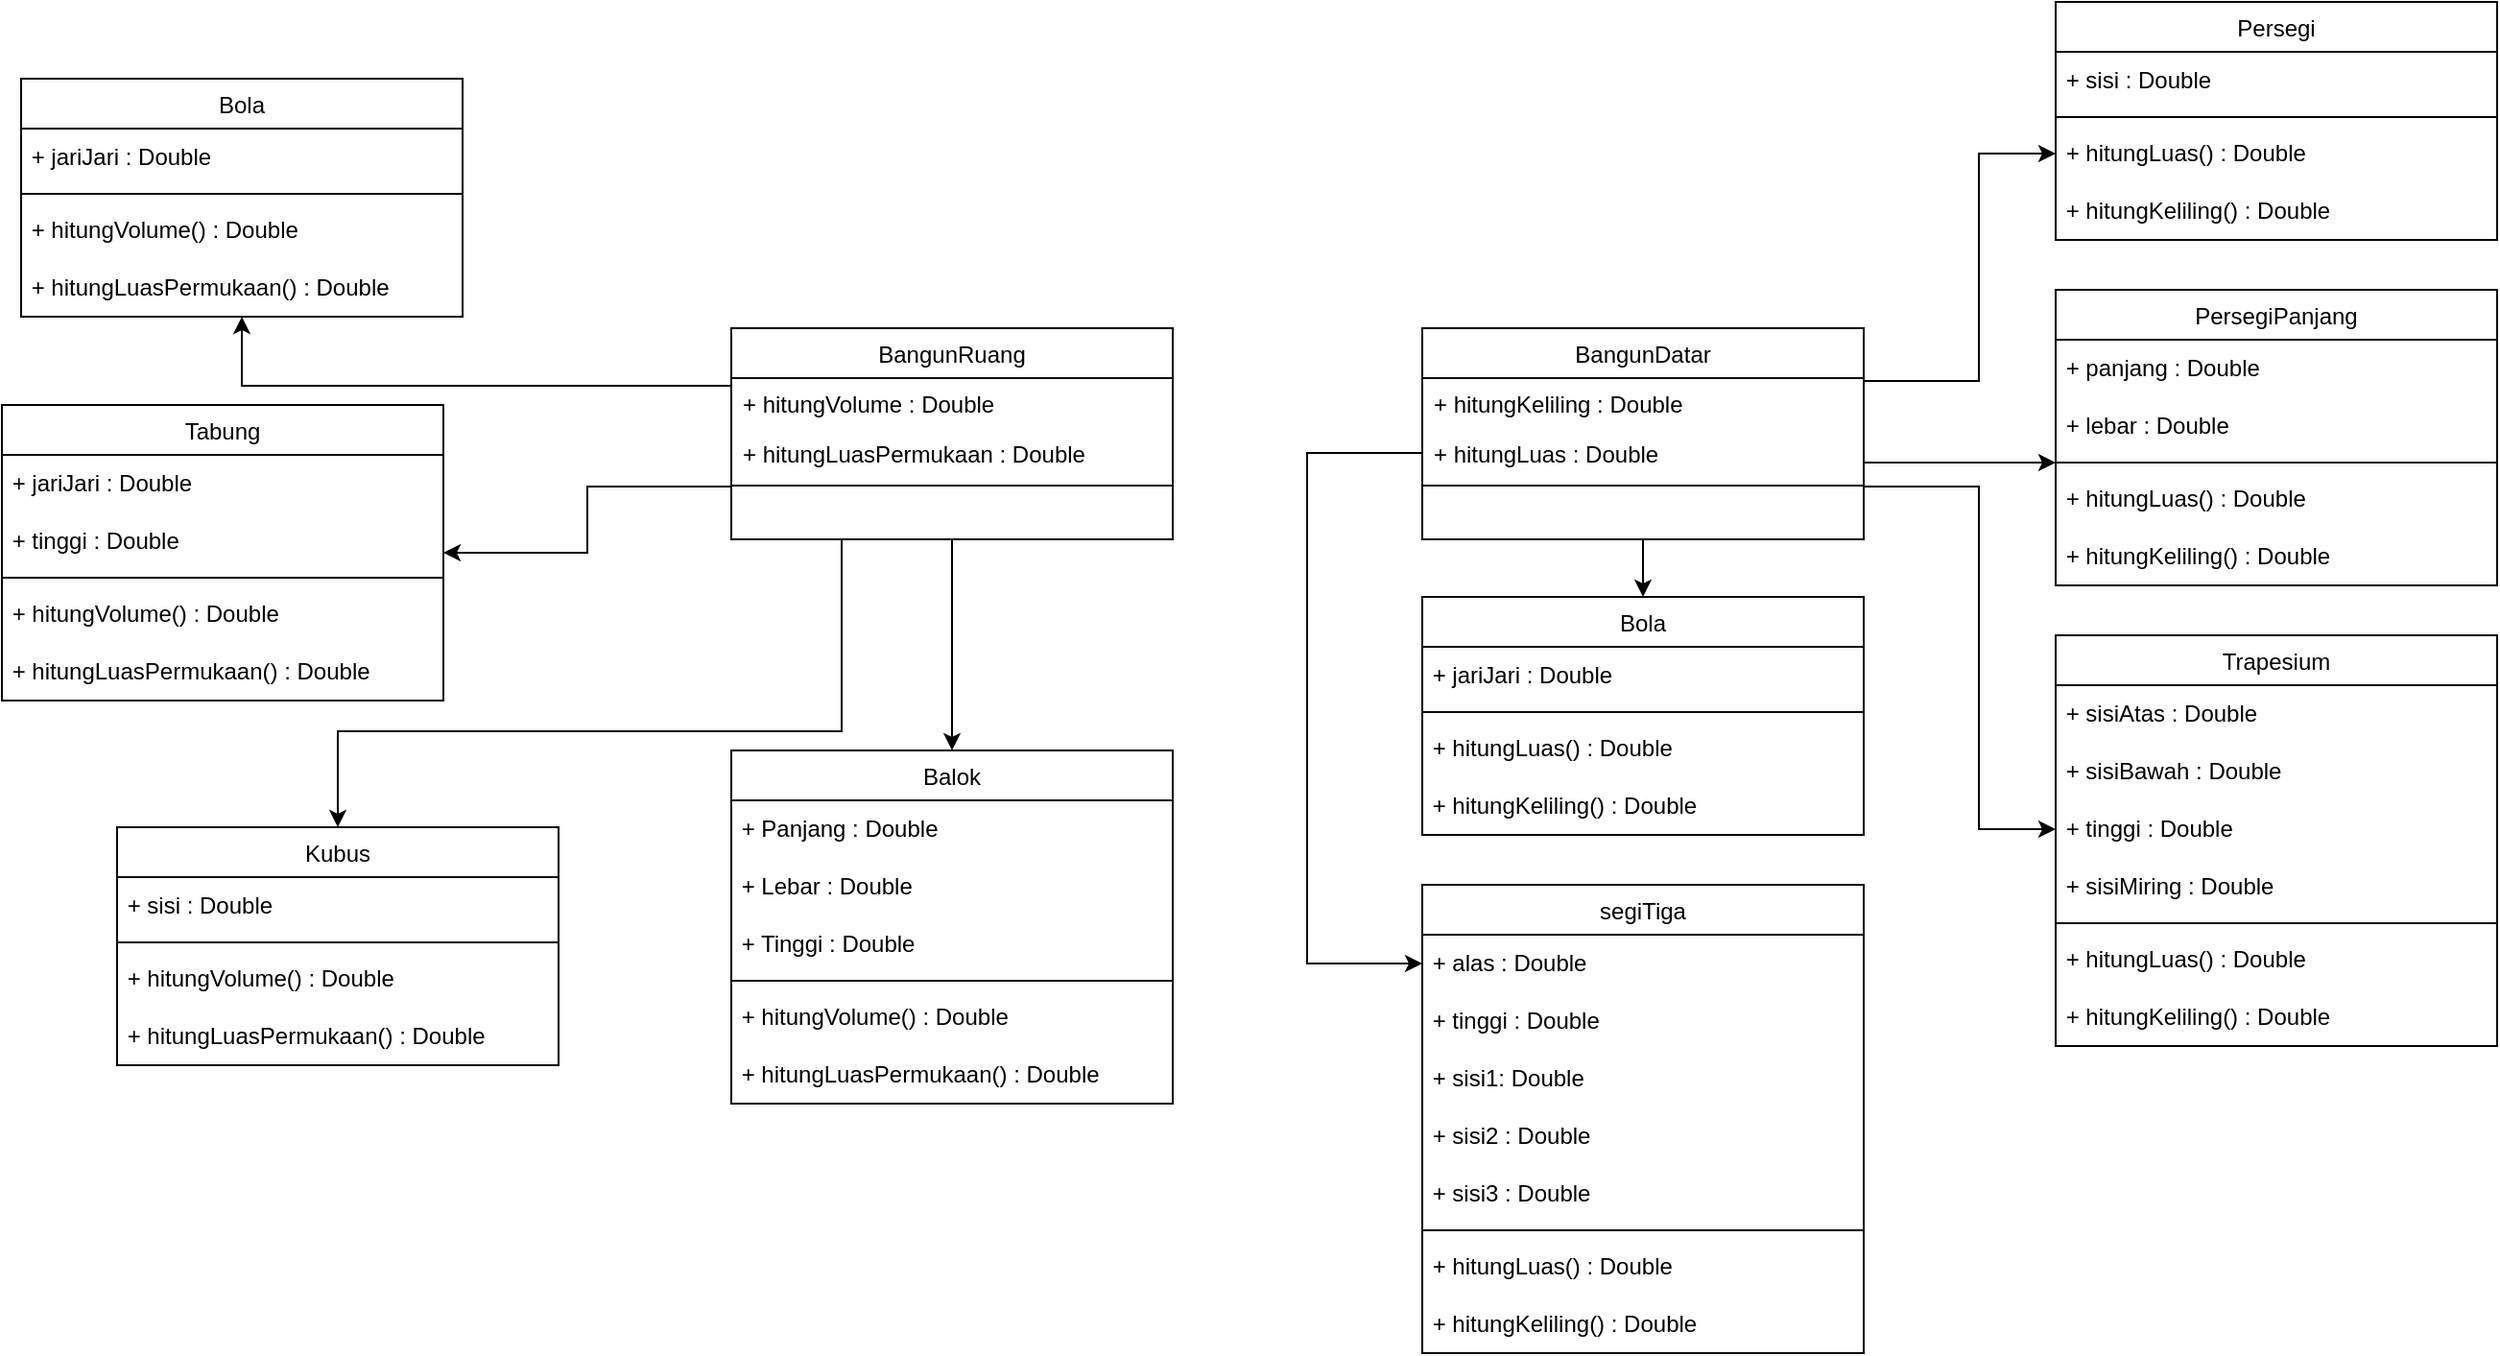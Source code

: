 <mxfile version="21.1.8" type="device">
  <diagram id="C5RBs43oDa-KdzZeNtuy" name="Page-1">
    <mxGraphModel dx="3407" dy="1082" grid="1" gridSize="10" guides="1" tooltips="1" connect="1" arrows="1" fold="1" page="1" pageScale="1" pageWidth="827" pageHeight="1169" math="0" shadow="0">
      <root>
        <mxCell id="WIyWlLk6GJQsqaUBKTNV-0" />
        <mxCell id="WIyWlLk6GJQsqaUBKTNV-1" parent="WIyWlLk6GJQsqaUBKTNV-0" />
        <mxCell id="zkfFHV4jXpPFQw0GAbJ--6" value="BangunRuang" style="swimlane;fontStyle=0;align=center;verticalAlign=top;childLayout=stackLayout;horizontal=1;startSize=26;horizontalStack=0;resizeParent=1;resizeLast=0;collapsible=1;marginBottom=0;rounded=0;shadow=0;strokeWidth=1;" parent="WIyWlLk6GJQsqaUBKTNV-1" vertex="1">
          <mxGeometry x="-20" y="290" width="230" height="110" as="geometry">
            <mxRectangle x="130" y="380" width="160" height="26" as="alternateBounds" />
          </mxGeometry>
        </mxCell>
        <mxCell id="zkfFHV4jXpPFQw0GAbJ--8" value="+ hitungVolume : Double" style="text;align=left;verticalAlign=top;spacingLeft=4;spacingRight=4;overflow=hidden;rotatable=0;points=[[0,0.5],[1,0.5]];portConstraint=eastwest;rounded=0;shadow=0;html=0;" parent="zkfFHV4jXpPFQw0GAbJ--6" vertex="1">
          <mxGeometry y="26" width="230" height="26" as="geometry" />
        </mxCell>
        <mxCell id="zkfFHV4jXpPFQw0GAbJ--7" value="+ hitungLuasPermukaan : Double" style="text;align=left;verticalAlign=top;spacingLeft=4;spacingRight=4;overflow=hidden;rotatable=0;points=[[0,0.5],[1,0.5]];portConstraint=eastwest;" parent="zkfFHV4jXpPFQw0GAbJ--6" vertex="1">
          <mxGeometry y="52" width="230" height="26" as="geometry" />
        </mxCell>
        <mxCell id="zkfFHV4jXpPFQw0GAbJ--9" value="" style="line;html=1;strokeWidth=1;align=left;verticalAlign=middle;spacingTop=-1;spacingLeft=3;spacingRight=3;rotatable=0;labelPosition=right;points=[];portConstraint=eastwest;" parent="zkfFHV4jXpPFQw0GAbJ--6" vertex="1">
          <mxGeometry y="78" width="230" height="8" as="geometry" />
        </mxCell>
        <mxCell id="cyJtoXQke0ZIESCqVMe0-96" style="edgeStyle=orthogonalEdgeStyle;rounded=0;orthogonalLoop=1;jettySize=auto;html=1;entryX=0.5;entryY=0;entryDx=0;entryDy=0;" parent="WIyWlLk6GJQsqaUBKTNV-1" source="cyJtoXQke0ZIESCqVMe0-1" target="cyJtoXQke0ZIESCqVMe0-52" edge="1">
          <mxGeometry relative="1" as="geometry" />
        </mxCell>
        <mxCell id="cyJtoXQke0ZIESCqVMe0-1" value="BangunDatar" style="swimlane;fontStyle=0;align=center;verticalAlign=top;childLayout=stackLayout;horizontal=1;startSize=26;horizontalStack=0;resizeParent=1;resizeLast=0;collapsible=1;marginBottom=0;rounded=0;shadow=0;strokeWidth=1;" parent="WIyWlLk6GJQsqaUBKTNV-1" vertex="1">
          <mxGeometry x="340" y="290" width="230" height="110" as="geometry">
            <mxRectangle x="130" y="380" width="160" height="26" as="alternateBounds" />
          </mxGeometry>
        </mxCell>
        <mxCell id="cyJtoXQke0ZIESCqVMe0-2" value="+ hitungKeliling : Double" style="text;align=left;verticalAlign=top;spacingLeft=4;spacingRight=4;overflow=hidden;rotatable=0;points=[[0,0.5],[1,0.5]];portConstraint=eastwest;rounded=0;shadow=0;html=0;" parent="cyJtoXQke0ZIESCqVMe0-1" vertex="1">
          <mxGeometry y="26" width="230" height="26" as="geometry" />
        </mxCell>
        <mxCell id="cyJtoXQke0ZIESCqVMe0-3" value="+ hitungLuas : Double" style="text;align=left;verticalAlign=top;spacingLeft=4;spacingRight=4;overflow=hidden;rotatable=0;points=[[0,0.5],[1,0.5]];portConstraint=eastwest;" parent="cyJtoXQke0ZIESCqVMe0-1" vertex="1">
          <mxGeometry y="52" width="230" height="26" as="geometry" />
        </mxCell>
        <mxCell id="cyJtoXQke0ZIESCqVMe0-4" value="" style="line;html=1;strokeWidth=1;align=left;verticalAlign=middle;spacingTop=-1;spacingLeft=3;spacingRight=3;rotatable=0;labelPosition=right;points=[];portConstraint=eastwest;" parent="cyJtoXQke0ZIESCqVMe0-1" vertex="1">
          <mxGeometry y="78" width="230" height="8" as="geometry" />
        </mxCell>
        <mxCell id="cyJtoXQke0ZIESCqVMe0-90" style="edgeStyle=orthogonalEdgeStyle;rounded=0;orthogonalLoop=1;jettySize=auto;html=1;exitX=0.25;exitY=1;exitDx=0;exitDy=0;" parent="WIyWlLk6GJQsqaUBKTNV-1" source="zkfFHV4jXpPFQw0GAbJ--6" target="cyJtoXQke0ZIESCqVMe0-5" edge="1">
          <mxGeometry relative="1" as="geometry">
            <Array as="points">
              <mxPoint x="38" y="500" />
              <mxPoint x="-225" y="500" />
            </Array>
          </mxGeometry>
        </mxCell>
        <mxCell id="cyJtoXQke0ZIESCqVMe0-5" value="Kubus" style="swimlane;fontStyle=0;align=center;verticalAlign=top;childLayout=stackLayout;horizontal=1;startSize=26;horizontalStack=0;resizeParent=1;resizeLast=0;collapsible=1;marginBottom=0;rounded=0;shadow=0;strokeWidth=1;" parent="WIyWlLk6GJQsqaUBKTNV-1" vertex="1">
          <mxGeometry x="-340" y="550" width="230" height="124" as="geometry">
            <mxRectangle x="130" y="380" width="160" height="26" as="alternateBounds" />
          </mxGeometry>
        </mxCell>
        <mxCell id="cyJtoXQke0ZIESCqVMe0-9" value="&amp;nbsp;+ sisi : Double" style="text;html=1;align=left;verticalAlign=middle;resizable=0;points=[];autosize=1;strokeColor=none;fillColor=none;" parent="cyJtoXQke0ZIESCqVMe0-5" vertex="1">
          <mxGeometry y="26" width="230" height="30" as="geometry" />
        </mxCell>
        <mxCell id="cyJtoXQke0ZIESCqVMe0-8" value="" style="line;html=1;strokeWidth=1;align=left;verticalAlign=middle;spacingTop=-1;spacingLeft=3;spacingRight=3;rotatable=0;labelPosition=right;points=[];portConstraint=eastwest;" parent="cyJtoXQke0ZIESCqVMe0-5" vertex="1">
          <mxGeometry y="56" width="230" height="8" as="geometry" />
        </mxCell>
        <mxCell id="cyJtoXQke0ZIESCqVMe0-11" value="&amp;nbsp;+&amp;nbsp;hitungVolume() : Double" style="text;html=1;align=left;verticalAlign=middle;resizable=0;points=[];autosize=1;strokeColor=none;fillColor=none;" parent="cyJtoXQke0ZIESCqVMe0-5" vertex="1">
          <mxGeometry y="64" width="230" height="30" as="geometry" />
        </mxCell>
        <mxCell id="cyJtoXQke0ZIESCqVMe0-12" value="&amp;nbsp;+&amp;nbsp;hitungLuasPermukaan&lt;span style=&quot;background-color: initial;&quot;&gt;() : Double&lt;/span&gt;" style="text;html=1;align=left;verticalAlign=middle;resizable=0;points=[];autosize=1;strokeColor=none;fillColor=none;" parent="cyJtoXQke0ZIESCqVMe0-5" vertex="1">
          <mxGeometry y="94" width="230" height="30" as="geometry" />
        </mxCell>
        <mxCell id="cyJtoXQke0ZIESCqVMe0-87" style="edgeStyle=orthogonalEdgeStyle;rounded=0;orthogonalLoop=1;jettySize=auto;html=1;exitX=0.5;exitY=1;exitDx=0;exitDy=0;" parent="WIyWlLk6GJQsqaUBKTNV-1" source="zkfFHV4jXpPFQw0GAbJ--6" target="cyJtoXQke0ZIESCqVMe0-13" edge="1">
          <mxGeometry relative="1" as="geometry" />
        </mxCell>
        <mxCell id="cyJtoXQke0ZIESCqVMe0-13" value="Balok" style="swimlane;fontStyle=0;align=center;verticalAlign=top;childLayout=stackLayout;horizontal=1;startSize=26;horizontalStack=0;resizeParent=1;resizeLast=0;collapsible=1;marginBottom=0;rounded=0;shadow=0;strokeWidth=1;" parent="WIyWlLk6GJQsqaUBKTNV-1" vertex="1">
          <mxGeometry x="-20" y="510" width="230" height="184" as="geometry">
            <mxRectangle x="130" y="380" width="160" height="26" as="alternateBounds" />
          </mxGeometry>
        </mxCell>
        <mxCell id="cyJtoXQke0ZIESCqVMe0-14" value="&amp;nbsp;+ Panjang : Double" style="text;html=1;align=left;verticalAlign=middle;resizable=0;points=[];autosize=1;strokeColor=none;fillColor=none;" parent="cyJtoXQke0ZIESCqVMe0-13" vertex="1">
          <mxGeometry y="26" width="230" height="30" as="geometry" />
        </mxCell>
        <mxCell id="cyJtoXQke0ZIESCqVMe0-18" value="&amp;nbsp;+ Lebar : Double" style="text;html=1;align=left;verticalAlign=middle;resizable=0;points=[];autosize=1;strokeColor=none;fillColor=none;" parent="cyJtoXQke0ZIESCqVMe0-13" vertex="1">
          <mxGeometry y="56" width="230" height="30" as="geometry" />
        </mxCell>
        <mxCell id="cyJtoXQke0ZIESCqVMe0-19" value="&amp;nbsp;+ Tinggi : Double" style="text;html=1;align=left;verticalAlign=middle;resizable=0;points=[];autosize=1;strokeColor=none;fillColor=none;" parent="cyJtoXQke0ZIESCqVMe0-13" vertex="1">
          <mxGeometry y="86" width="230" height="30" as="geometry" />
        </mxCell>
        <mxCell id="cyJtoXQke0ZIESCqVMe0-15" value="" style="line;html=1;strokeWidth=1;align=left;verticalAlign=middle;spacingTop=-1;spacingLeft=3;spacingRight=3;rotatable=0;labelPosition=right;points=[];portConstraint=eastwest;" parent="cyJtoXQke0ZIESCqVMe0-13" vertex="1">
          <mxGeometry y="116" width="230" height="8" as="geometry" />
        </mxCell>
        <mxCell id="cyJtoXQke0ZIESCqVMe0-16" value="&amp;nbsp;+&amp;nbsp;hitungVolume() : Double" style="text;html=1;align=left;verticalAlign=middle;resizable=0;points=[];autosize=1;strokeColor=none;fillColor=none;" parent="cyJtoXQke0ZIESCqVMe0-13" vertex="1">
          <mxGeometry y="124" width="230" height="30" as="geometry" />
        </mxCell>
        <mxCell id="cyJtoXQke0ZIESCqVMe0-17" value="&amp;nbsp;+&amp;nbsp;hitungLuasPermukaan&lt;span style=&quot;background-color: initial;&quot;&gt;() : Double&lt;/span&gt;" style="text;html=1;align=left;verticalAlign=middle;resizable=0;points=[];autosize=1;strokeColor=none;fillColor=none;" parent="cyJtoXQke0ZIESCqVMe0-13" vertex="1">
          <mxGeometry y="154" width="230" height="30" as="geometry" />
        </mxCell>
        <mxCell id="cyJtoXQke0ZIESCqVMe0-20" value="Bola" style="swimlane;fontStyle=0;align=center;verticalAlign=top;childLayout=stackLayout;horizontal=1;startSize=26;horizontalStack=0;resizeParent=1;resizeLast=0;collapsible=1;marginBottom=0;rounded=0;shadow=0;strokeWidth=1;" parent="WIyWlLk6GJQsqaUBKTNV-1" vertex="1">
          <mxGeometry x="-390" y="160" width="230" height="124" as="geometry">
            <mxRectangle x="130" y="380" width="160" height="26" as="alternateBounds" />
          </mxGeometry>
        </mxCell>
        <mxCell id="cyJtoXQke0ZIESCqVMe0-21" value="&amp;nbsp;+&amp;nbsp;jariJari&amp;nbsp;&lt;span style=&quot;background-color: initial;&quot;&gt;: Double&lt;/span&gt;" style="text;html=1;align=left;verticalAlign=middle;resizable=0;points=[];autosize=1;strokeColor=none;fillColor=none;" parent="cyJtoXQke0ZIESCqVMe0-20" vertex="1">
          <mxGeometry y="26" width="230" height="30" as="geometry" />
        </mxCell>
        <mxCell id="cyJtoXQke0ZIESCqVMe0-22" value="" style="line;html=1;strokeWidth=1;align=left;verticalAlign=middle;spacingTop=-1;spacingLeft=3;spacingRight=3;rotatable=0;labelPosition=right;points=[];portConstraint=eastwest;" parent="cyJtoXQke0ZIESCqVMe0-20" vertex="1">
          <mxGeometry y="56" width="230" height="8" as="geometry" />
        </mxCell>
        <mxCell id="cyJtoXQke0ZIESCqVMe0-23" value="&amp;nbsp;+&amp;nbsp;hitungVolume() : Double" style="text;html=1;align=left;verticalAlign=middle;resizable=0;points=[];autosize=1;strokeColor=none;fillColor=none;" parent="cyJtoXQke0ZIESCqVMe0-20" vertex="1">
          <mxGeometry y="64" width="230" height="30" as="geometry" />
        </mxCell>
        <mxCell id="cyJtoXQke0ZIESCqVMe0-24" value="&amp;nbsp;+&amp;nbsp;hitungLuasPermukaan&lt;span style=&quot;background-color: initial;&quot;&gt;() : Double&lt;/span&gt;" style="text;html=1;align=left;verticalAlign=middle;resizable=0;points=[];autosize=1;strokeColor=none;fillColor=none;" parent="cyJtoXQke0ZIESCqVMe0-20" vertex="1">
          <mxGeometry y="94" width="230" height="30" as="geometry" />
        </mxCell>
        <mxCell id="cyJtoXQke0ZIESCqVMe0-91" style="edgeStyle=orthogonalEdgeStyle;rounded=0;orthogonalLoop=1;jettySize=auto;html=1;exitX=0;exitY=0.75;exitDx=0;exitDy=0;" parent="WIyWlLk6GJQsqaUBKTNV-1" source="zkfFHV4jXpPFQw0GAbJ--6" target="cyJtoXQke0ZIESCqVMe0-30" edge="1">
          <mxGeometry relative="1" as="geometry" />
        </mxCell>
        <mxCell id="cyJtoXQke0ZIESCqVMe0-30" value="Tabung" style="swimlane;fontStyle=0;align=center;verticalAlign=top;childLayout=stackLayout;horizontal=1;startSize=26;horizontalStack=0;resizeParent=1;resizeLast=0;collapsible=1;marginBottom=0;rounded=0;shadow=0;strokeWidth=1;" parent="WIyWlLk6GJQsqaUBKTNV-1" vertex="1">
          <mxGeometry x="-400" y="330" width="230" height="154" as="geometry">
            <mxRectangle x="130" y="380" width="160" height="26" as="alternateBounds" />
          </mxGeometry>
        </mxCell>
        <mxCell id="cyJtoXQke0ZIESCqVMe0-31" value="&amp;nbsp;+&amp;nbsp;jariJari&amp;nbsp;&lt;span style=&quot;background-color: initial;&quot;&gt;: Double&lt;/span&gt;" style="text;html=1;align=left;verticalAlign=middle;resizable=0;points=[];autosize=1;strokeColor=none;fillColor=none;" parent="cyJtoXQke0ZIESCqVMe0-30" vertex="1">
          <mxGeometry y="26" width="230" height="30" as="geometry" />
        </mxCell>
        <mxCell id="cyJtoXQke0ZIESCqVMe0-35" value="&amp;nbsp;+ tinggi&amp;nbsp;&lt;span style=&quot;background-color: initial;&quot;&gt;: Double&lt;/span&gt;" style="text;html=1;align=left;verticalAlign=middle;resizable=0;points=[];autosize=1;strokeColor=none;fillColor=none;" parent="cyJtoXQke0ZIESCqVMe0-30" vertex="1">
          <mxGeometry y="56" width="230" height="30" as="geometry" />
        </mxCell>
        <mxCell id="cyJtoXQke0ZIESCqVMe0-32" value="" style="line;html=1;strokeWidth=1;align=left;verticalAlign=middle;spacingTop=-1;spacingLeft=3;spacingRight=3;rotatable=0;labelPosition=right;points=[];portConstraint=eastwest;" parent="cyJtoXQke0ZIESCqVMe0-30" vertex="1">
          <mxGeometry y="86" width="230" height="8" as="geometry" />
        </mxCell>
        <mxCell id="cyJtoXQke0ZIESCqVMe0-33" value="&amp;nbsp;+&amp;nbsp;hitungVolume() : Double" style="text;html=1;align=left;verticalAlign=middle;resizable=0;points=[];autosize=1;strokeColor=none;fillColor=none;" parent="cyJtoXQke0ZIESCqVMe0-30" vertex="1">
          <mxGeometry y="94" width="230" height="30" as="geometry" />
        </mxCell>
        <mxCell id="cyJtoXQke0ZIESCqVMe0-34" value="&amp;nbsp;+&amp;nbsp;hitungLuasPermukaan&lt;span style=&quot;background-color: initial;&quot;&gt;() : Double&lt;/span&gt;" style="text;html=1;align=left;verticalAlign=middle;resizable=0;points=[];autosize=1;strokeColor=none;fillColor=none;" parent="cyJtoXQke0ZIESCqVMe0-30" vertex="1">
          <mxGeometry y="124" width="230" height="30" as="geometry" />
        </mxCell>
        <mxCell id="cyJtoXQke0ZIESCqVMe0-36" value="Persegi" style="swimlane;fontStyle=0;align=center;verticalAlign=top;childLayout=stackLayout;horizontal=1;startSize=26;horizontalStack=0;resizeParent=1;resizeLast=0;collapsible=1;marginBottom=0;rounded=0;shadow=0;strokeWidth=1;" parent="WIyWlLk6GJQsqaUBKTNV-1" vertex="1">
          <mxGeometry x="670" y="120" width="230" height="124" as="geometry">
            <mxRectangle x="130" y="380" width="160" height="26" as="alternateBounds" />
          </mxGeometry>
        </mxCell>
        <mxCell id="cyJtoXQke0ZIESCqVMe0-37" value="&amp;nbsp;+ sisi : Double" style="text;html=1;align=left;verticalAlign=middle;resizable=0;points=[];autosize=1;strokeColor=none;fillColor=none;" parent="cyJtoXQke0ZIESCqVMe0-36" vertex="1">
          <mxGeometry y="26" width="230" height="30" as="geometry" />
        </mxCell>
        <mxCell id="cyJtoXQke0ZIESCqVMe0-38" value="" style="line;html=1;strokeWidth=1;align=left;verticalAlign=middle;spacingTop=-1;spacingLeft=3;spacingRight=3;rotatable=0;labelPosition=right;points=[];portConstraint=eastwest;" parent="cyJtoXQke0ZIESCqVMe0-36" vertex="1">
          <mxGeometry y="56" width="230" height="8" as="geometry" />
        </mxCell>
        <mxCell id="cyJtoXQke0ZIESCqVMe0-39" value="&amp;nbsp;+&amp;nbsp;hitungLuas() : Double" style="text;html=1;align=left;verticalAlign=middle;resizable=0;points=[];autosize=1;strokeColor=none;fillColor=none;" parent="cyJtoXQke0ZIESCqVMe0-36" vertex="1">
          <mxGeometry y="64" width="230" height="30" as="geometry" />
        </mxCell>
        <mxCell id="cyJtoXQke0ZIESCqVMe0-40" value="&amp;nbsp;+&amp;nbsp;hitungKeliling&lt;span style=&quot;background-color: initial;&quot;&gt;() : Double&lt;/span&gt;" style="text;html=1;align=left;verticalAlign=middle;resizable=0;points=[];autosize=1;strokeColor=none;fillColor=none;" parent="cyJtoXQke0ZIESCqVMe0-36" vertex="1">
          <mxGeometry y="94" width="230" height="30" as="geometry" />
        </mxCell>
        <mxCell id="cyJtoXQke0ZIESCqVMe0-41" value="PersegiPanjang" style="swimlane;fontStyle=0;align=center;verticalAlign=top;childLayout=stackLayout;horizontal=1;startSize=26;horizontalStack=0;resizeParent=1;resizeLast=0;collapsible=1;marginBottom=0;rounded=0;shadow=0;strokeWidth=1;" parent="WIyWlLk6GJQsqaUBKTNV-1" vertex="1">
          <mxGeometry x="670" y="270" width="230" height="154" as="geometry">
            <mxRectangle x="130" y="380" width="160" height="26" as="alternateBounds" />
          </mxGeometry>
        </mxCell>
        <mxCell id="cyJtoXQke0ZIESCqVMe0-42" value="&amp;nbsp;+ panjang : Double" style="text;html=1;align=left;verticalAlign=middle;resizable=0;points=[];autosize=1;strokeColor=none;fillColor=none;" parent="cyJtoXQke0ZIESCqVMe0-41" vertex="1">
          <mxGeometry y="26" width="230" height="30" as="geometry" />
        </mxCell>
        <mxCell id="cyJtoXQke0ZIESCqVMe0-46" value="&amp;nbsp;+ lebar : Double" style="text;html=1;align=left;verticalAlign=middle;resizable=0;points=[];autosize=1;strokeColor=none;fillColor=none;" parent="cyJtoXQke0ZIESCqVMe0-41" vertex="1">
          <mxGeometry y="56" width="230" height="30" as="geometry" />
        </mxCell>
        <mxCell id="cyJtoXQke0ZIESCqVMe0-43" value="" style="line;html=1;strokeWidth=1;align=left;verticalAlign=middle;spacingTop=-1;spacingLeft=3;spacingRight=3;rotatable=0;labelPosition=right;points=[];portConstraint=eastwest;" parent="cyJtoXQke0ZIESCqVMe0-41" vertex="1">
          <mxGeometry y="86" width="230" height="8" as="geometry" />
        </mxCell>
        <mxCell id="cyJtoXQke0ZIESCqVMe0-44" value="&amp;nbsp;+&amp;nbsp;hitungLuas() : Double" style="text;html=1;align=left;verticalAlign=middle;resizable=0;points=[];autosize=1;strokeColor=none;fillColor=none;" parent="cyJtoXQke0ZIESCqVMe0-41" vertex="1">
          <mxGeometry y="94" width="230" height="30" as="geometry" />
        </mxCell>
        <mxCell id="cyJtoXQke0ZIESCqVMe0-45" value="&amp;nbsp;+&amp;nbsp;hitungKeliling&lt;span style=&quot;background-color: initial;&quot;&gt;() : Double&lt;/span&gt;" style="text;html=1;align=left;verticalAlign=middle;resizable=0;points=[];autosize=1;strokeColor=none;fillColor=none;" parent="cyJtoXQke0ZIESCqVMe0-41" vertex="1">
          <mxGeometry y="124" width="230" height="30" as="geometry" />
        </mxCell>
        <mxCell id="cyJtoXQke0ZIESCqVMe0-52" value="Bola" style="swimlane;fontStyle=0;align=center;verticalAlign=top;childLayout=stackLayout;horizontal=1;startSize=26;horizontalStack=0;resizeParent=1;resizeLast=0;collapsible=1;marginBottom=0;rounded=0;shadow=0;strokeWidth=1;" parent="WIyWlLk6GJQsqaUBKTNV-1" vertex="1">
          <mxGeometry x="340" y="430" width="230" height="124" as="geometry">
            <mxRectangle x="130" y="380" width="160" height="26" as="alternateBounds" />
          </mxGeometry>
        </mxCell>
        <mxCell id="cyJtoXQke0ZIESCqVMe0-53" value="&amp;nbsp;+&amp;nbsp;jariJari&amp;nbsp;&lt;span style=&quot;background-color: initial;&quot;&gt;: Double&lt;/span&gt;" style="text;html=1;align=left;verticalAlign=middle;resizable=0;points=[];autosize=1;strokeColor=none;fillColor=none;" parent="cyJtoXQke0ZIESCqVMe0-52" vertex="1">
          <mxGeometry y="26" width="230" height="30" as="geometry" />
        </mxCell>
        <mxCell id="cyJtoXQke0ZIESCqVMe0-54" value="" style="line;html=1;strokeWidth=1;align=left;verticalAlign=middle;spacingTop=-1;spacingLeft=3;spacingRight=3;rotatable=0;labelPosition=right;points=[];portConstraint=eastwest;" parent="cyJtoXQke0ZIESCqVMe0-52" vertex="1">
          <mxGeometry y="56" width="230" height="8" as="geometry" />
        </mxCell>
        <mxCell id="cyJtoXQke0ZIESCqVMe0-57" value="&amp;nbsp;+&amp;nbsp;hitungLuas() : Double" style="text;html=1;align=left;verticalAlign=middle;resizable=0;points=[];autosize=1;strokeColor=none;fillColor=none;" parent="cyJtoXQke0ZIESCqVMe0-52" vertex="1">
          <mxGeometry y="64" width="230" height="30" as="geometry" />
        </mxCell>
        <mxCell id="cyJtoXQke0ZIESCqVMe0-58" value="&amp;nbsp;+&amp;nbsp;hitungKeliling&lt;span style=&quot;background-color: initial;&quot;&gt;() : Double&lt;/span&gt;" style="text;html=1;align=left;verticalAlign=middle;resizable=0;points=[];autosize=1;strokeColor=none;fillColor=none;" parent="cyJtoXQke0ZIESCqVMe0-52" vertex="1">
          <mxGeometry y="94" width="230" height="30" as="geometry" />
        </mxCell>
        <mxCell id="cyJtoXQke0ZIESCqVMe0-59" value="segiTiga" style="swimlane;fontStyle=0;align=center;verticalAlign=top;childLayout=stackLayout;horizontal=1;startSize=26;horizontalStack=0;resizeParent=1;resizeLast=0;collapsible=1;marginBottom=0;rounded=0;shadow=0;strokeWidth=1;" parent="WIyWlLk6GJQsqaUBKTNV-1" vertex="1">
          <mxGeometry x="340" y="580" width="230" height="244" as="geometry">
            <mxRectangle x="130" y="380" width="160" height="26" as="alternateBounds" />
          </mxGeometry>
        </mxCell>
        <mxCell id="cyJtoXQke0ZIESCqVMe0-60" value="&amp;nbsp;+ alas : Double" style="text;html=1;align=left;verticalAlign=middle;resizable=0;points=[];autosize=1;strokeColor=none;fillColor=none;" parent="cyJtoXQke0ZIESCqVMe0-59" vertex="1">
          <mxGeometry y="26" width="230" height="30" as="geometry" />
        </mxCell>
        <mxCell id="cyJtoXQke0ZIESCqVMe0-71" value="&amp;nbsp;+ tinggi : Double" style="text;html=1;align=left;verticalAlign=middle;resizable=0;points=[];autosize=1;strokeColor=none;fillColor=none;" parent="cyJtoXQke0ZIESCqVMe0-59" vertex="1">
          <mxGeometry y="56" width="230" height="30" as="geometry" />
        </mxCell>
        <mxCell id="cyJtoXQke0ZIESCqVMe0-64" value="&amp;nbsp;+ sisi1: Double" style="text;html=1;align=left;verticalAlign=middle;resizable=0;points=[];autosize=1;strokeColor=none;fillColor=none;" parent="cyJtoXQke0ZIESCqVMe0-59" vertex="1">
          <mxGeometry y="86" width="230" height="30" as="geometry" />
        </mxCell>
        <mxCell id="cyJtoXQke0ZIESCqVMe0-73" value="&amp;nbsp;+ sisi2 : Double" style="text;html=1;align=left;verticalAlign=middle;resizable=0;points=[];autosize=1;strokeColor=none;fillColor=none;" parent="cyJtoXQke0ZIESCqVMe0-59" vertex="1">
          <mxGeometry y="116" width="230" height="30" as="geometry" />
        </mxCell>
        <mxCell id="cyJtoXQke0ZIESCqVMe0-72" value="&amp;nbsp;+ sisi3 : Double" style="text;html=1;align=left;verticalAlign=middle;resizable=0;points=[];autosize=1;strokeColor=none;fillColor=none;" parent="cyJtoXQke0ZIESCqVMe0-59" vertex="1">
          <mxGeometry y="146" width="230" height="30" as="geometry" />
        </mxCell>
        <mxCell id="cyJtoXQke0ZIESCqVMe0-61" value="" style="line;html=1;strokeWidth=1;align=left;verticalAlign=middle;spacingTop=-1;spacingLeft=3;spacingRight=3;rotatable=0;labelPosition=right;points=[];portConstraint=eastwest;" parent="cyJtoXQke0ZIESCqVMe0-59" vertex="1">
          <mxGeometry y="176" width="230" height="8" as="geometry" />
        </mxCell>
        <mxCell id="cyJtoXQke0ZIESCqVMe0-62" value="&amp;nbsp;+&amp;nbsp;hitungLuas() : Double" style="text;html=1;align=left;verticalAlign=middle;resizable=0;points=[];autosize=1;strokeColor=none;fillColor=none;" parent="cyJtoXQke0ZIESCqVMe0-59" vertex="1">
          <mxGeometry y="184" width="230" height="30" as="geometry" />
        </mxCell>
        <mxCell id="cyJtoXQke0ZIESCqVMe0-63" value="&amp;nbsp;+&amp;nbsp;hitungKeliling&lt;span style=&quot;background-color: initial;&quot;&gt;() : Double&lt;/span&gt;" style="text;html=1;align=left;verticalAlign=middle;resizable=0;points=[];autosize=1;strokeColor=none;fillColor=none;" parent="cyJtoXQke0ZIESCqVMe0-59" vertex="1">
          <mxGeometry y="214" width="230" height="30" as="geometry" />
        </mxCell>
        <mxCell id="cyJtoXQke0ZIESCqVMe0-74" value="Trapesium" style="swimlane;fontStyle=0;align=center;verticalAlign=top;childLayout=stackLayout;horizontal=1;startSize=26;horizontalStack=0;resizeParent=1;resizeLast=0;collapsible=1;marginBottom=0;rounded=0;shadow=0;strokeWidth=1;" parent="WIyWlLk6GJQsqaUBKTNV-1" vertex="1">
          <mxGeometry x="670" y="450" width="230" height="214" as="geometry">
            <mxRectangle x="130" y="380" width="160" height="26" as="alternateBounds" />
          </mxGeometry>
        </mxCell>
        <mxCell id="cyJtoXQke0ZIESCqVMe0-75" value="&amp;nbsp;+ sisiAtas : Double" style="text;html=1;align=left;verticalAlign=middle;resizable=0;points=[];autosize=1;strokeColor=none;fillColor=none;" parent="cyJtoXQke0ZIESCqVMe0-74" vertex="1">
          <mxGeometry y="26" width="230" height="30" as="geometry" />
        </mxCell>
        <mxCell id="cyJtoXQke0ZIESCqVMe0-80" value="&amp;nbsp;+ sisiBawah : Double" style="text;html=1;align=left;verticalAlign=middle;resizable=0;points=[];autosize=1;strokeColor=none;fillColor=none;" parent="cyJtoXQke0ZIESCqVMe0-74" vertex="1">
          <mxGeometry y="56" width="230" height="30" as="geometry" />
        </mxCell>
        <mxCell id="cyJtoXQke0ZIESCqVMe0-81" value="&amp;nbsp;+ tinggi : Double" style="text;html=1;align=left;verticalAlign=middle;resizable=0;points=[];autosize=1;strokeColor=none;fillColor=none;" parent="cyJtoXQke0ZIESCqVMe0-74" vertex="1">
          <mxGeometry y="86" width="230" height="30" as="geometry" />
        </mxCell>
        <mxCell id="cyJtoXQke0ZIESCqVMe0-79" value="&amp;nbsp;+ sisiMiring : Double" style="text;html=1;align=left;verticalAlign=middle;resizable=0;points=[];autosize=1;strokeColor=none;fillColor=none;" parent="cyJtoXQke0ZIESCqVMe0-74" vertex="1">
          <mxGeometry y="116" width="230" height="30" as="geometry" />
        </mxCell>
        <mxCell id="cyJtoXQke0ZIESCqVMe0-76" value="" style="line;html=1;strokeWidth=1;align=left;verticalAlign=middle;spacingTop=-1;spacingLeft=3;spacingRight=3;rotatable=0;labelPosition=right;points=[];portConstraint=eastwest;" parent="cyJtoXQke0ZIESCqVMe0-74" vertex="1">
          <mxGeometry y="146" width="230" height="8" as="geometry" />
        </mxCell>
        <mxCell id="cyJtoXQke0ZIESCqVMe0-77" value="&amp;nbsp;+&amp;nbsp;hitungLuas() : Double" style="text;html=1;align=left;verticalAlign=middle;resizable=0;points=[];autosize=1;strokeColor=none;fillColor=none;" parent="cyJtoXQke0ZIESCqVMe0-74" vertex="1">
          <mxGeometry y="154" width="230" height="30" as="geometry" />
        </mxCell>
        <mxCell id="cyJtoXQke0ZIESCqVMe0-78" value="&amp;nbsp;+&amp;nbsp;hitungKeliling&lt;span style=&quot;background-color: initial;&quot;&gt;() : Double&lt;/span&gt;" style="text;html=1;align=left;verticalAlign=middle;resizable=0;points=[];autosize=1;strokeColor=none;fillColor=none;" parent="cyJtoXQke0ZIESCqVMe0-74" vertex="1">
          <mxGeometry y="184" width="230" height="30" as="geometry" />
        </mxCell>
        <mxCell id="cyJtoXQke0ZIESCqVMe0-92" style="edgeStyle=orthogonalEdgeStyle;rounded=0;orthogonalLoop=1;jettySize=auto;html=1;exitX=0;exitY=0.154;exitDx=0;exitDy=0;exitPerimeter=0;" parent="WIyWlLk6GJQsqaUBKTNV-1" source="zkfFHV4jXpPFQw0GAbJ--8" target="cyJtoXQke0ZIESCqVMe0-20" edge="1">
          <mxGeometry relative="1" as="geometry" />
        </mxCell>
        <mxCell id="cyJtoXQke0ZIESCqVMe0-93" style="edgeStyle=orthogonalEdgeStyle;rounded=0;orthogonalLoop=1;jettySize=auto;html=1;exitX=1;exitY=0.25;exitDx=0;exitDy=0;" parent="WIyWlLk6GJQsqaUBKTNV-1" source="cyJtoXQke0ZIESCqVMe0-1" target="cyJtoXQke0ZIESCqVMe0-39" edge="1">
          <mxGeometry relative="1" as="geometry">
            <Array as="points">
              <mxPoint x="630" y="318" />
              <mxPoint x="630" y="199" />
            </Array>
          </mxGeometry>
        </mxCell>
        <mxCell id="cyJtoXQke0ZIESCqVMe0-94" style="edgeStyle=orthogonalEdgeStyle;rounded=0;orthogonalLoop=1;jettySize=auto;html=1;" parent="WIyWlLk6GJQsqaUBKTNV-1" target="cyJtoXQke0ZIESCqVMe0-43" edge="1">
          <mxGeometry relative="1" as="geometry">
            <mxPoint x="570" y="360" as="sourcePoint" />
            <Array as="points">
              <mxPoint x="620" y="360" />
            </Array>
          </mxGeometry>
        </mxCell>
        <mxCell id="cyJtoXQke0ZIESCqVMe0-95" style="edgeStyle=orthogonalEdgeStyle;rounded=0;orthogonalLoop=1;jettySize=auto;html=1;exitX=1;exitY=0.75;exitDx=0;exitDy=0;" parent="WIyWlLk6GJQsqaUBKTNV-1" source="cyJtoXQke0ZIESCqVMe0-1" target="cyJtoXQke0ZIESCqVMe0-81" edge="1">
          <mxGeometry relative="1" as="geometry">
            <Array as="points">
              <mxPoint x="630" y="373" />
              <mxPoint x="630" y="551" />
            </Array>
          </mxGeometry>
        </mxCell>
        <mxCell id="cyJtoXQke0ZIESCqVMe0-97" style="edgeStyle=orthogonalEdgeStyle;rounded=0;orthogonalLoop=1;jettySize=auto;html=1;" parent="WIyWlLk6GJQsqaUBKTNV-1" source="cyJtoXQke0ZIESCqVMe0-3" target="cyJtoXQke0ZIESCqVMe0-60" edge="1">
          <mxGeometry relative="1" as="geometry">
            <Array as="points">
              <mxPoint x="280" y="355" />
              <mxPoint x="280" y="621" />
            </Array>
          </mxGeometry>
        </mxCell>
      </root>
    </mxGraphModel>
  </diagram>
</mxfile>
